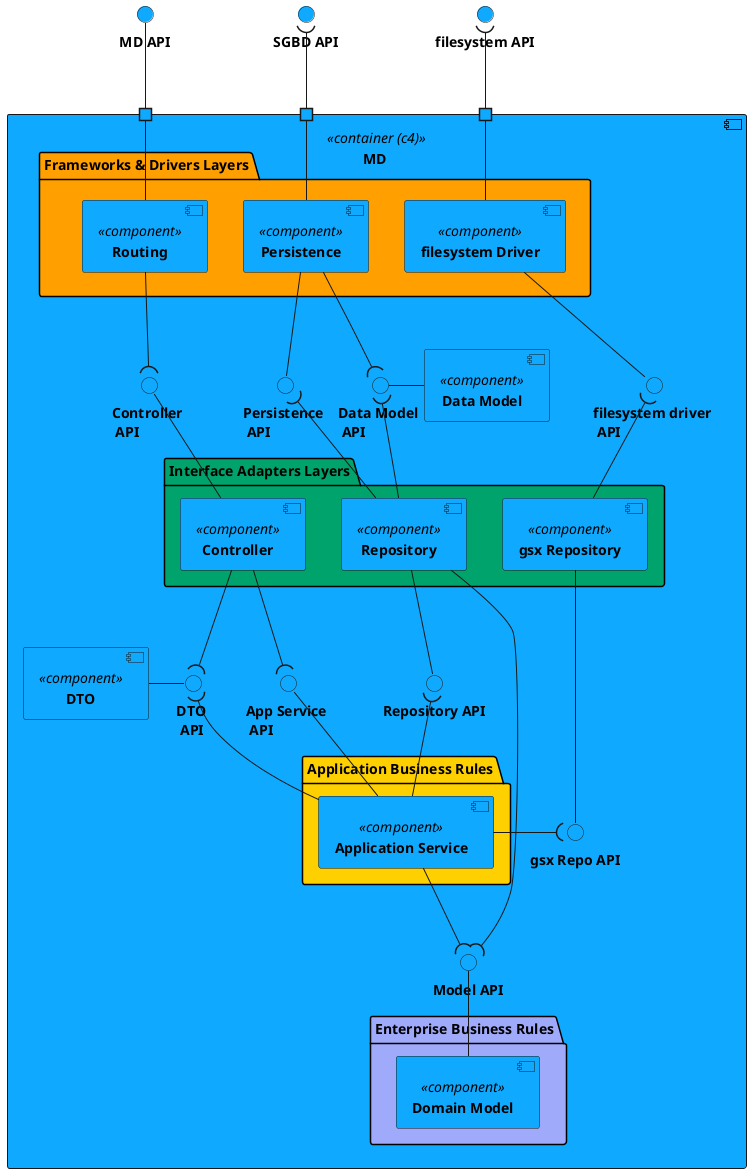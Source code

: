 @startuml
hide circle
hide empty members

skinparam padding 1


skinparam interface {
    backgroundColor #0faaff
}

skinparam component {
    backgroundColor #0faaff
}

interface MDR_API as "**MD API**"
interface Mongo_API as "**SGBD API**"
interface filesystem_API as "**filesystem API**"

component MDR <<container (c4)>> as "MD "{
    port p1 as " " #0faaff
    port p2 as " " #0faaff
    port p3 as " " #0faaff

    component DTO <<component>> as "**DTO**"
    component DM <<component>> as "**Data Model**"
    interface R_API as "**Repository API**"
    interface C_API as "**Controller** \n **API**"
    interface DM_API as "**Data Model** \n **API**"
    interface P_API as "**Persistence** \n **API**"
    interface fD_API as "**filesystem driver** \n **API**"
    interface gsx_API as "**gsx Repo API**"

    interface S_API as "**App Service** \n **API**"
    interface DTO_API as "**DTO** \n **API**"
    interface M_API as "**Model API**"


        folder EB as "Enterprise Business Rules" #a0aafa {
            component Domain <<component>> as "**Domain Model**"

        }

        folder AB as "Application Business Rules" #FFd000 {
            component AppService <<component>> as "**Application Service**"
        }

        folder IAL as "Interface Adapters Layers" #00A36C {
            component C <<component>> as "**Controller**"
            component Repository <<component>> as "**Repository**"
            component gsxRepo <<component>> as "**gsx Repository**"
        }

        folder FDL as "Frameworks & Drivers Layers" #FFa000 {
            component Routing <<component>> as "**Routing**"
            component P <<component>> as "**Persistence**"
            component FD <<component>> as "**filesystem Driver**"

            FD -[hidden]l- P
            P -[hidden]l- Routing
        }

FDL -[hidden]- p1
MDR_API -d- p1
p1 -d- Routing
Routing -d-( C_API
C_API -d- C
C -d-( DTO_API
DTO_API -l- DTO
C -d-( S_API
S_API -d- AppService
DTO_API )-d- AppService
AppService -d-( M_API
Mongo_API )-d- p2
p2 -d- P
P -d- P_API
P -d-( DM_API
DM -l- DM_API
DM_API )-d- Repository
P_API )-d- Repository
Repository -d- R_API
Repository -d-( M_API
R_API )-- AppService
filesystem_API )-d- p3
p3 -d- FD
FD -d- fD_API
fD_API )-d- gsxRepo
gsxRepo -d- gsx_API
AppService -r-( gsx_API
M_API -d- Domain
}

@enduml